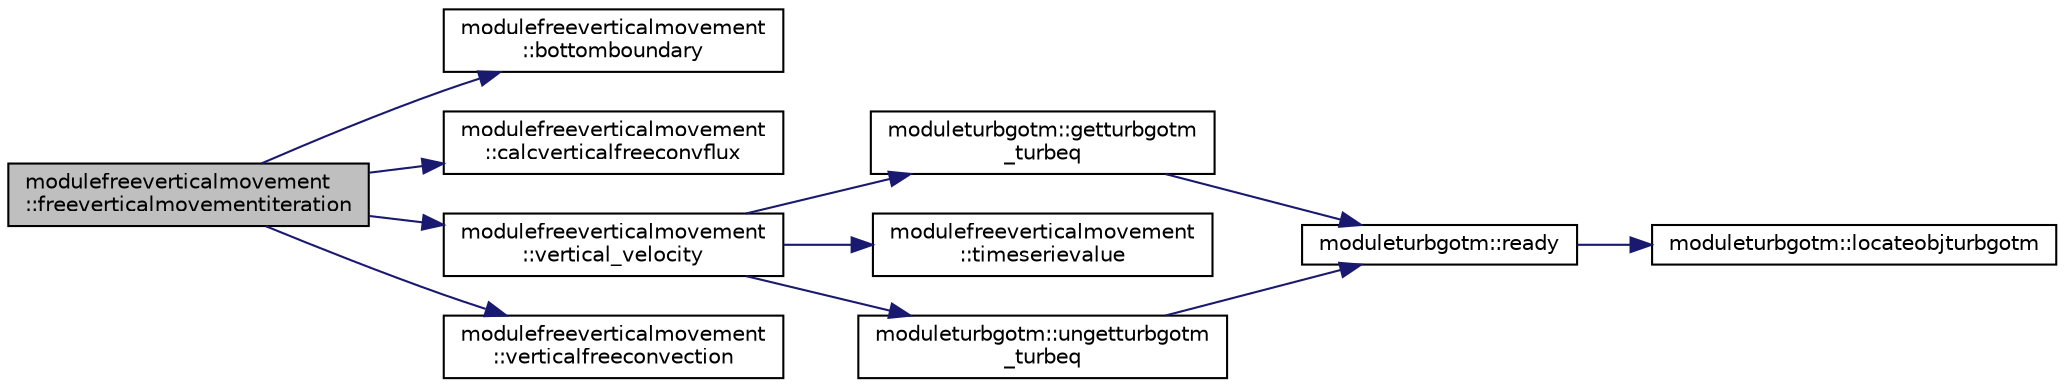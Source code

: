 digraph "modulefreeverticalmovement::freeverticalmovementiteration"
{
 // LATEX_PDF_SIZE
  edge [fontname="Helvetica",fontsize="10",labelfontname="Helvetica",labelfontsize="10"];
  node [fontname="Helvetica",fontsize="10",shape=record];
  rankdir="LR";
  Node1 [label="modulefreeverticalmovement\l::freeverticalmovementiteration",height=0.2,width=0.4,color="black", fillcolor="grey75", style="filled", fontcolor="black",tooltip=" "];
  Node1 -> Node2 [color="midnightblue",fontsize="10",style="solid",fontname="Helvetica"];
  Node2 [label="modulefreeverticalmovement\l::bottomboundary",height=0.2,width=0.4,color="black", fillcolor="white", style="filled",URL="$namespacemodulefreeverticalmovement.html#ad4e1681fa973f2a527c8fb380ad6fa31",tooltip=" "];
  Node1 -> Node3 [color="midnightblue",fontsize="10",style="solid",fontname="Helvetica"];
  Node3 [label="modulefreeverticalmovement\l::calcverticalfreeconvflux",height=0.2,width=0.4,color="black", fillcolor="white", style="filled",URL="$namespacemodulefreeverticalmovement.html#a42b3411647c7bb8c92b023c61a0c49cc",tooltip=" "];
  Node1 -> Node4 [color="midnightblue",fontsize="10",style="solid",fontname="Helvetica"];
  Node4 [label="modulefreeverticalmovement\l::vertical_velocity",height=0.2,width=0.4,color="black", fillcolor="white", style="filled",URL="$namespacemodulefreeverticalmovement.html#ab6e298fcea3ea467957f90a97c8032df",tooltip=" "];
  Node4 -> Node5 [color="midnightblue",fontsize="10",style="solid",fontname="Helvetica"];
  Node5 [label="moduleturbgotm::getturbgotm\l_turbeq",height=0.2,width=0.4,color="black", fillcolor="white", style="filled",URL="$namespacemoduleturbgotm.html#a087db16b86a3a5c9670ca783b6075e65",tooltip=" "];
  Node5 -> Node6 [color="midnightblue",fontsize="10",style="solid",fontname="Helvetica"];
  Node6 [label="moduleturbgotm::ready",height=0.2,width=0.4,color="black", fillcolor="white", style="filled",URL="$namespacemoduleturbgotm.html#a8b59a232d6c61837f14e169cef43d695",tooltip=" "];
  Node6 -> Node7 [color="midnightblue",fontsize="10",style="solid",fontname="Helvetica"];
  Node7 [label="moduleturbgotm::locateobjturbgotm",height=0.2,width=0.4,color="black", fillcolor="white", style="filled",URL="$namespacemoduleturbgotm.html#a2445ccc2c59cf2ae892fd78dda123a3d",tooltip=" "];
  Node4 -> Node8 [color="midnightblue",fontsize="10",style="solid",fontname="Helvetica"];
  Node8 [label="modulefreeverticalmovement\l::timeserievalue",height=0.2,width=0.4,color="black", fillcolor="white", style="filled",URL="$namespacemodulefreeverticalmovement.html#a543eec774fcc212b6cb45cb2eb05b988",tooltip=" "];
  Node4 -> Node9 [color="midnightblue",fontsize="10",style="solid",fontname="Helvetica"];
  Node9 [label="moduleturbgotm::ungetturbgotm\l_turbeq",height=0.2,width=0.4,color="black", fillcolor="white", style="filled",URL="$namespacemoduleturbgotm.html#a4858630313fbbb17b65257d59f9e67ca",tooltip=" "];
  Node9 -> Node6 [color="midnightblue",fontsize="10",style="solid",fontname="Helvetica"];
  Node1 -> Node10 [color="midnightblue",fontsize="10",style="solid",fontname="Helvetica"];
  Node10 [label="modulefreeverticalmovement\l::verticalfreeconvection",height=0.2,width=0.4,color="black", fillcolor="white", style="filled",URL="$namespacemodulefreeverticalmovement.html#a31ae6c338b4621e00f2dd8c66bb9268f",tooltip=" "];
}
